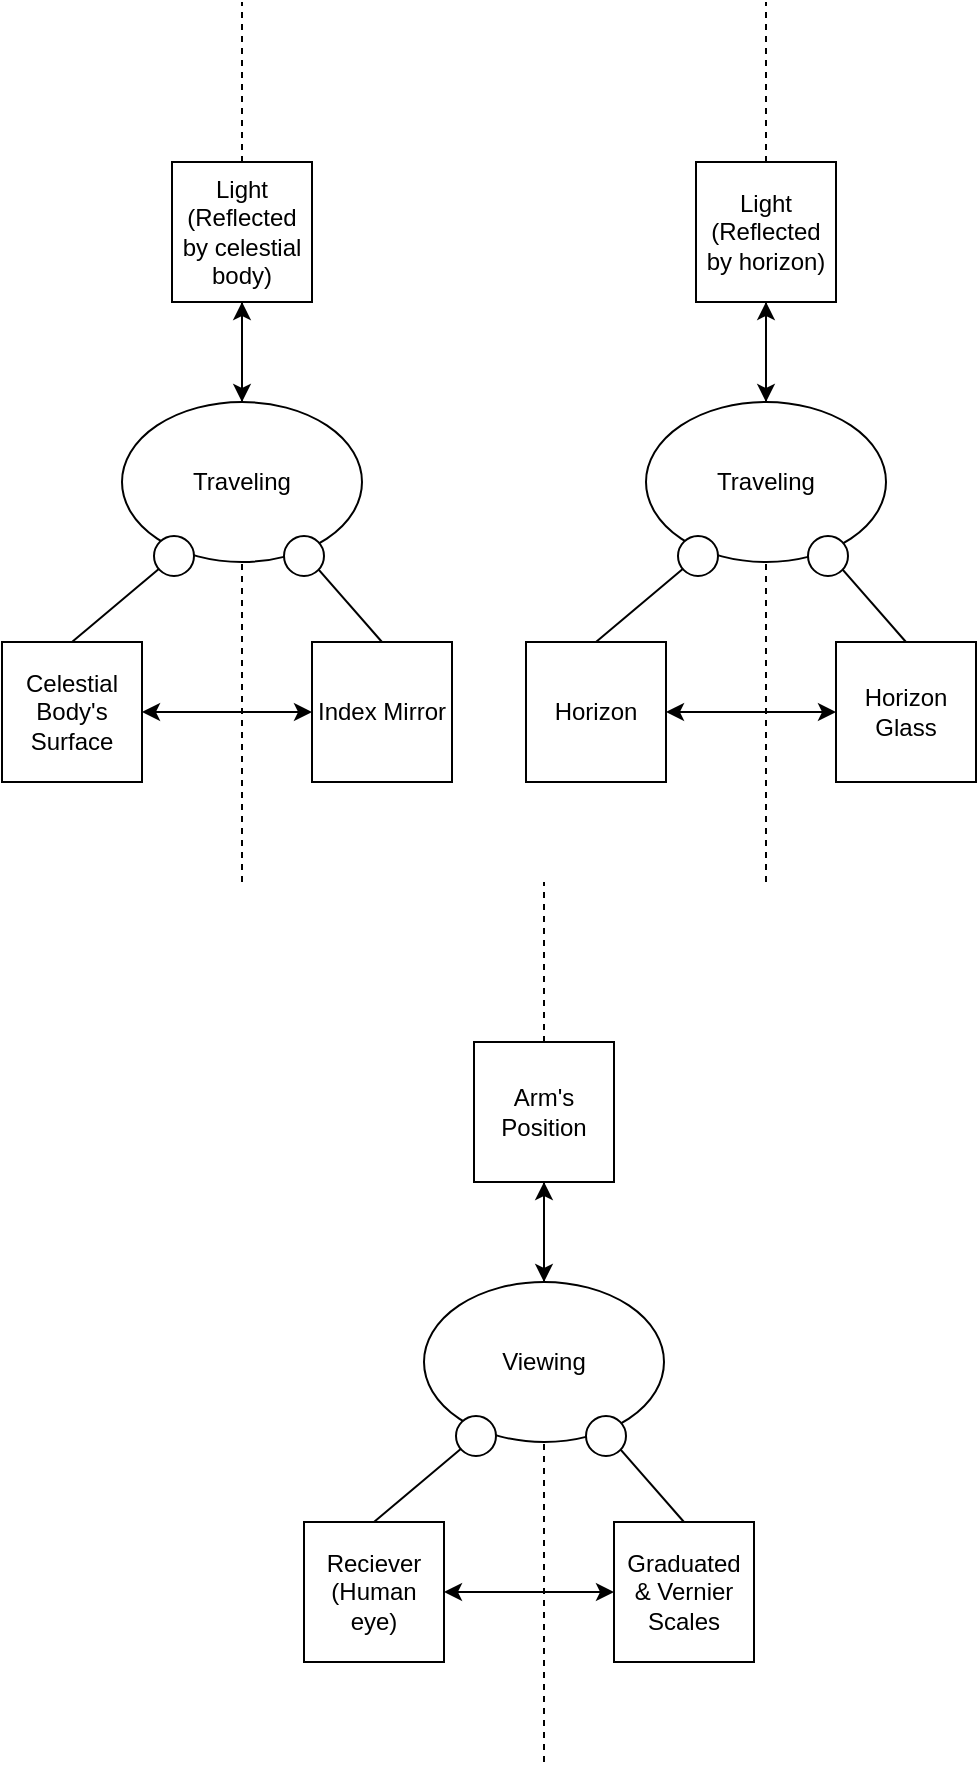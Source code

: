 <mxfile version="12.0.0" type="github" pages="1"><diagram id="TgKKF10PA2yy-lwu-9lt" name="Page-1"><mxGraphModel dx="2036" dy="702" grid="1" gridSize="10" guides="1" tooltips="1" connect="1" arrows="1" fold="1" page="1" pageScale="1" pageWidth="850" pageHeight="1100" math="0" shadow="0"><root><mxCell id="0"/><mxCell id="1" parent="0"/><mxCell id="BgPtlZj5k3omimZhw7Ts-23" value="" style="endArrow=none;dashed=1;html=1;" edge="1" parent="1"><mxGeometry width="50" height="50" relative="1" as="geometry"><mxPoint x="-418" y="480" as="sourcePoint"/><mxPoint x="-418" y="40" as="targetPoint"/></mxGeometry></mxCell><mxCell id="BgPtlZj5k3omimZhw7Ts-24" value="Light&lt;br&gt;(Reflected by horizon)" style="whiteSpace=wrap;html=1;aspect=fixed;" vertex="1" parent="1"><mxGeometry x="-453" y="120" width="70" height="70" as="geometry"/></mxCell><mxCell id="BgPtlZj5k3omimZhw7Ts-25" style="edgeStyle=orthogonalEdgeStyle;rounded=0;orthogonalLoop=1;jettySize=auto;html=1;startArrow=classic;startFill=1;endArrow=classic;endFill=1;" edge="1" parent="1" source="BgPtlZj5k3omimZhw7Ts-26" target="BgPtlZj5k3omimZhw7Ts-27"><mxGeometry relative="1" as="geometry"/></mxCell><mxCell id="BgPtlZj5k3omimZhw7Ts-26" value="Horizon" style="whiteSpace=wrap;html=1;aspect=fixed;" vertex="1" parent="1"><mxGeometry x="-538" y="360" width="70" height="70" as="geometry"/></mxCell><mxCell id="BgPtlZj5k3omimZhw7Ts-27" value="Horizon Glass" style="whiteSpace=wrap;html=1;aspect=fixed;" vertex="1" parent="1"><mxGeometry x="-383" y="360" width="70" height="70" as="geometry"/></mxCell><mxCell id="BgPtlZj5k3omimZhw7Ts-28" style="rounded=0;orthogonalLoop=1;jettySize=auto;html=1;entryX=0.5;entryY=0;entryDx=0;entryDy=0;startArrow=none;startFill=0;endArrow=none;endFill=0;" edge="1" parent="1" source="BgPtlZj5k3omimZhw7Ts-32" target="BgPtlZj5k3omimZhw7Ts-26"><mxGeometry relative="1" as="geometry"/></mxCell><mxCell id="BgPtlZj5k3omimZhw7Ts-29" style="edgeStyle=none;rounded=0;orthogonalLoop=1;jettySize=auto;html=1;entryX=0.5;entryY=0;entryDx=0;entryDy=0;startArrow=none;startFill=0;endArrow=none;endFill=0;" edge="1" parent="1" source="BgPtlZj5k3omimZhw7Ts-30" target="BgPtlZj5k3omimZhw7Ts-27"><mxGeometry relative="1" as="geometry"/></mxCell><mxCell id="BgPtlZj5k3omimZhw7Ts-30" value="Traveling" style="ellipse;whiteSpace=wrap;html=1;" vertex="1" parent="1"><mxGeometry x="-478" y="240" width="120" height="80" as="geometry"/></mxCell><mxCell id="BgPtlZj5k3omimZhw7Ts-31" value="" style="endArrow=classic;startArrow=classic;html=1;entryX=0.5;entryY=1;entryDx=0;entryDy=0;" edge="1" parent="1" source="BgPtlZj5k3omimZhw7Ts-30" target="BgPtlZj5k3omimZhw7Ts-24"><mxGeometry width="50" height="50" relative="1" as="geometry"><mxPoint x="-568" y="550" as="sourcePoint"/><mxPoint x="-518" y="500" as="targetPoint"/></mxGeometry></mxCell><mxCell id="BgPtlZj5k3omimZhw7Ts-32" value="" style="ellipse;whiteSpace=wrap;html=1;aspect=fixed;" vertex="1" parent="1"><mxGeometry x="-462" y="307" width="20" height="20" as="geometry"/></mxCell><mxCell id="BgPtlZj5k3omimZhw7Ts-33" value="" style="ellipse;whiteSpace=wrap;html=1;aspect=fixed;" vertex="1" parent="1"><mxGeometry x="-397" y="307" width="20" height="20" as="geometry"/></mxCell><mxCell id="BgPtlZj5k3omimZhw7Ts-34" value="" style="endArrow=none;dashed=1;html=1;" edge="1" parent="1"><mxGeometry width="50" height="50" relative="1" as="geometry"><mxPoint x="-680" y="480" as="sourcePoint"/><mxPoint x="-680" y="40" as="targetPoint"/></mxGeometry></mxCell><mxCell id="BgPtlZj5k3omimZhw7Ts-35" value="Light&lt;br&gt;(Reflected by celestial body)" style="whiteSpace=wrap;html=1;aspect=fixed;" vertex="1" parent="1"><mxGeometry x="-715" y="120" width="70" height="70" as="geometry"/></mxCell><mxCell id="BgPtlZj5k3omimZhw7Ts-36" style="edgeStyle=orthogonalEdgeStyle;rounded=0;orthogonalLoop=1;jettySize=auto;html=1;startArrow=classic;startFill=1;endArrow=classic;endFill=1;" edge="1" parent="1" source="BgPtlZj5k3omimZhw7Ts-37" target="BgPtlZj5k3omimZhw7Ts-38"><mxGeometry relative="1" as="geometry"/></mxCell><mxCell id="BgPtlZj5k3omimZhw7Ts-37" value="Celestial Body's Surface" style="whiteSpace=wrap;html=1;aspect=fixed;" vertex="1" parent="1"><mxGeometry x="-800" y="360" width="70" height="70" as="geometry"/></mxCell><mxCell id="BgPtlZj5k3omimZhw7Ts-38" value="Index Mirror" style="whiteSpace=wrap;html=1;aspect=fixed;" vertex="1" parent="1"><mxGeometry x="-645" y="360" width="70" height="70" as="geometry"/></mxCell><mxCell id="BgPtlZj5k3omimZhw7Ts-39" style="rounded=0;orthogonalLoop=1;jettySize=auto;html=1;entryX=0.5;entryY=0;entryDx=0;entryDy=0;startArrow=none;startFill=0;endArrow=none;endFill=0;" edge="1" parent="1" source="BgPtlZj5k3omimZhw7Ts-43" target="BgPtlZj5k3omimZhw7Ts-37"><mxGeometry relative="1" as="geometry"/></mxCell><mxCell id="BgPtlZj5k3omimZhw7Ts-40" style="edgeStyle=none;rounded=0;orthogonalLoop=1;jettySize=auto;html=1;entryX=0.5;entryY=0;entryDx=0;entryDy=0;startArrow=none;startFill=0;endArrow=none;endFill=0;" edge="1" parent="1" source="BgPtlZj5k3omimZhw7Ts-41" target="BgPtlZj5k3omimZhw7Ts-38"><mxGeometry relative="1" as="geometry"/></mxCell><mxCell id="BgPtlZj5k3omimZhw7Ts-41" value="Traveling" style="ellipse;whiteSpace=wrap;html=1;" vertex="1" parent="1"><mxGeometry x="-740" y="240" width="120" height="80" as="geometry"/></mxCell><mxCell id="BgPtlZj5k3omimZhw7Ts-42" value="" style="endArrow=classic;startArrow=classic;html=1;entryX=0.5;entryY=1;entryDx=0;entryDy=0;" edge="1" parent="1" source="BgPtlZj5k3omimZhw7Ts-41" target="BgPtlZj5k3omimZhw7Ts-35"><mxGeometry width="50" height="50" relative="1" as="geometry"><mxPoint x="-830" y="550" as="sourcePoint"/><mxPoint x="-780" y="500" as="targetPoint"/></mxGeometry></mxCell><mxCell id="BgPtlZj5k3omimZhw7Ts-43" value="" style="ellipse;whiteSpace=wrap;html=1;aspect=fixed;" vertex="1" parent="1"><mxGeometry x="-724" y="307" width="20" height="20" as="geometry"/></mxCell><mxCell id="BgPtlZj5k3omimZhw7Ts-44" value="" style="ellipse;whiteSpace=wrap;html=1;aspect=fixed;" vertex="1" parent="1"><mxGeometry x="-659" y="307" width="20" height="20" as="geometry"/></mxCell><mxCell id="BgPtlZj5k3omimZhw7Ts-45" value="" style="endArrow=none;dashed=1;html=1;" edge="1" parent="1"><mxGeometry width="50" height="50" relative="1" as="geometry"><mxPoint x="-529" y="920" as="sourcePoint"/><mxPoint x="-529" y="480" as="targetPoint"/></mxGeometry></mxCell><mxCell id="BgPtlZj5k3omimZhw7Ts-46" value="Arm's Position" style="whiteSpace=wrap;html=1;aspect=fixed;" vertex="1" parent="1"><mxGeometry x="-564" y="560" width="70" height="70" as="geometry"/></mxCell><mxCell id="BgPtlZj5k3omimZhw7Ts-47" style="edgeStyle=orthogonalEdgeStyle;rounded=0;orthogonalLoop=1;jettySize=auto;html=1;startArrow=classic;startFill=1;endArrow=classic;endFill=1;" edge="1" parent="1" source="BgPtlZj5k3omimZhw7Ts-48" target="BgPtlZj5k3omimZhw7Ts-49"><mxGeometry relative="1" as="geometry"/></mxCell><mxCell id="BgPtlZj5k3omimZhw7Ts-48" value="Reciever&lt;br&gt;(Human eye)" style="whiteSpace=wrap;html=1;aspect=fixed;" vertex="1" parent="1"><mxGeometry x="-649" y="800" width="70" height="70" as="geometry"/></mxCell><mxCell id="BgPtlZj5k3omimZhw7Ts-49" value="Graduated &amp;amp; Vernier Scales" style="whiteSpace=wrap;html=1;aspect=fixed;" vertex="1" parent="1"><mxGeometry x="-494" y="800" width="70" height="70" as="geometry"/></mxCell><mxCell id="BgPtlZj5k3omimZhw7Ts-50" style="rounded=0;orthogonalLoop=1;jettySize=auto;html=1;entryX=0.5;entryY=0;entryDx=0;entryDy=0;startArrow=none;startFill=0;endArrow=none;endFill=0;" edge="1" parent="1" source="BgPtlZj5k3omimZhw7Ts-54" target="BgPtlZj5k3omimZhw7Ts-48"><mxGeometry relative="1" as="geometry"/></mxCell><mxCell id="BgPtlZj5k3omimZhw7Ts-51" style="edgeStyle=none;rounded=0;orthogonalLoop=1;jettySize=auto;html=1;entryX=0.5;entryY=0;entryDx=0;entryDy=0;startArrow=none;startFill=0;endArrow=none;endFill=0;" edge="1" parent="1" source="BgPtlZj5k3omimZhw7Ts-52" target="BgPtlZj5k3omimZhw7Ts-49"><mxGeometry relative="1" as="geometry"/></mxCell><mxCell id="BgPtlZj5k3omimZhw7Ts-52" value="Viewing" style="ellipse;whiteSpace=wrap;html=1;" vertex="1" parent="1"><mxGeometry x="-589" y="680" width="120" height="80" as="geometry"/></mxCell><mxCell id="BgPtlZj5k3omimZhw7Ts-53" value="" style="endArrow=classic;startArrow=classic;html=1;entryX=0.5;entryY=1;entryDx=0;entryDy=0;" edge="1" parent="1" source="BgPtlZj5k3omimZhw7Ts-52" target="BgPtlZj5k3omimZhw7Ts-46"><mxGeometry width="50" height="50" relative="1" as="geometry"><mxPoint x="-679" y="990" as="sourcePoint"/><mxPoint x="-629" y="940" as="targetPoint"/></mxGeometry></mxCell><mxCell id="BgPtlZj5k3omimZhw7Ts-54" value="" style="ellipse;whiteSpace=wrap;html=1;aspect=fixed;" vertex="1" parent="1"><mxGeometry x="-573" y="747" width="20" height="20" as="geometry"/></mxCell><mxCell id="BgPtlZj5k3omimZhw7Ts-55" value="" style="ellipse;whiteSpace=wrap;html=1;aspect=fixed;" vertex="1" parent="1"><mxGeometry x="-508" y="747" width="20" height="20" as="geometry"/></mxCell></root></mxGraphModel></diagram></mxfile>